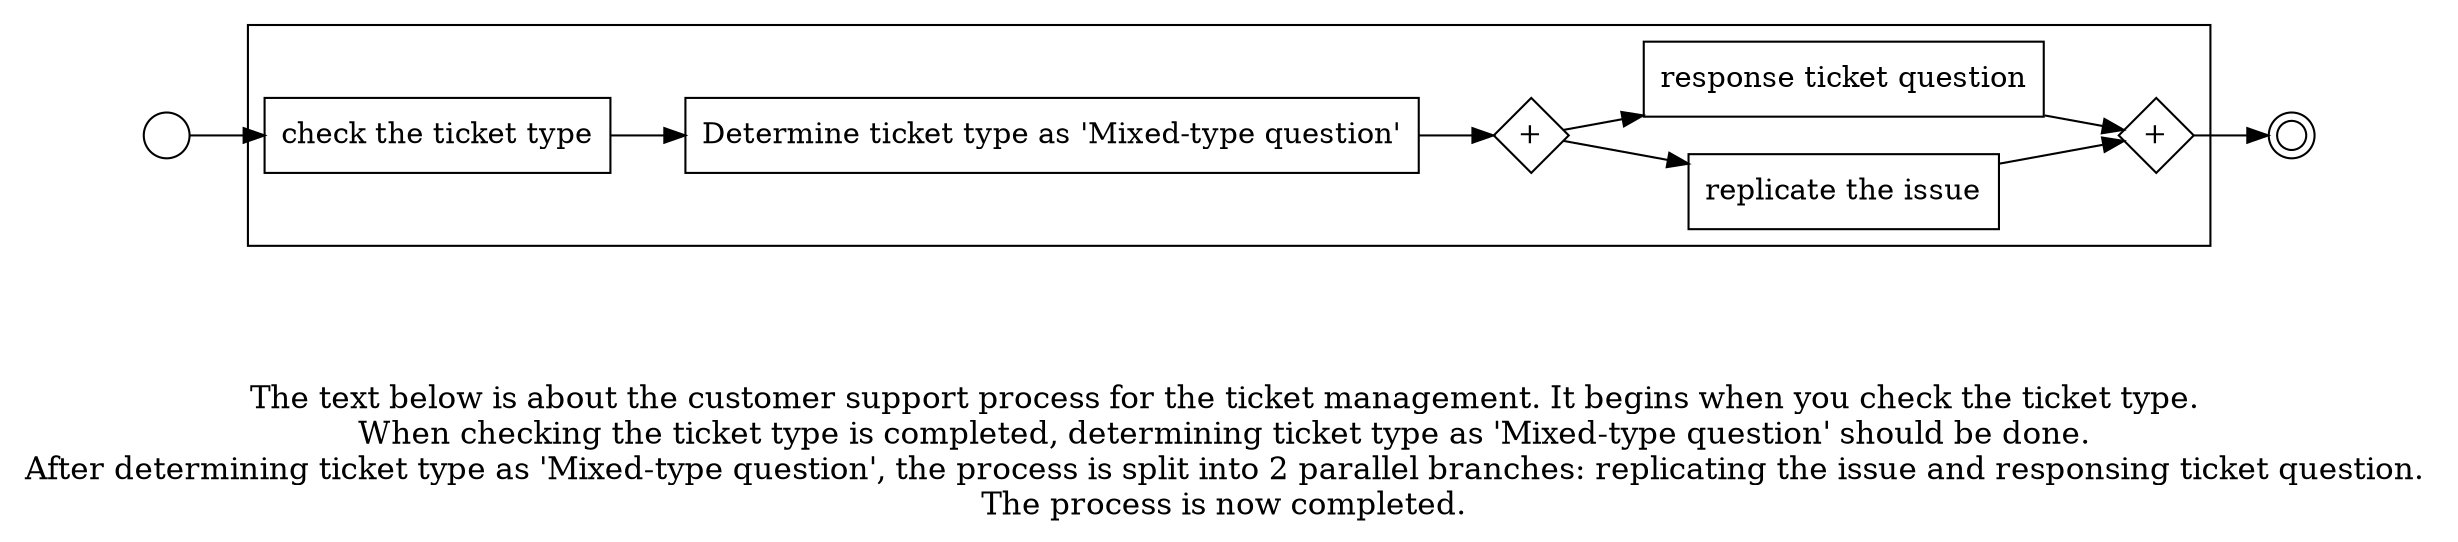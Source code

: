 digraph customer_support_process_for_the_ticket_management_70 {
	graph [rankdir=LR]
	START_NODE [label="" shape=circle width=0.3]
	subgraph CLUSTER_0 {
		"check the ticket type" [shape=box]
		"Determine ticket type as 'Mixed-type question'" [shape=box]
		"check the ticket type" -> "Determine ticket type as 'Mixed-type question'"
		"AND_SPLIT--3. Ticket Action_IX34" [label="+" fixedsize=true shape=diamond width=0.5]
		"Determine ticket type as 'Mixed-type question'" -> "AND_SPLIT--3. Ticket Action_IX34"
		"replicate the issue" [shape=box]
		"AND_SPLIT--3. Ticket Action_IX34" -> "replicate the issue"
		"response ticket question" [shape=box]
		"AND_SPLIT--3. Ticket Action_IX34" -> "response ticket question"
		"AND_JOIN--3. Ticket Action_IX34" [label="+" fixedsize=true shape=diamond width=0.5]
		"replicate the issue" -> "AND_JOIN--3. Ticket Action_IX34"
		"response ticket question" -> "AND_JOIN--3. Ticket Action_IX34"
	}
	START_NODE -> "check the ticket type"
	END_NODE [label="" shape=doublecircle width=0.2]
	"AND_JOIN--3. Ticket Action_IX34" -> END_NODE
	fontsize=15 label="\n\n
The text below is about the customer support process for the ticket management. It begins when you check the ticket type. 
When checking the ticket type is completed, determining ticket type as 'Mixed-type question' should be done. 
After determining ticket type as 'Mixed-type question', the process is split into 2 parallel branches: replicating the issue and responsing ticket question. 
The process is now completed. 
"
}
